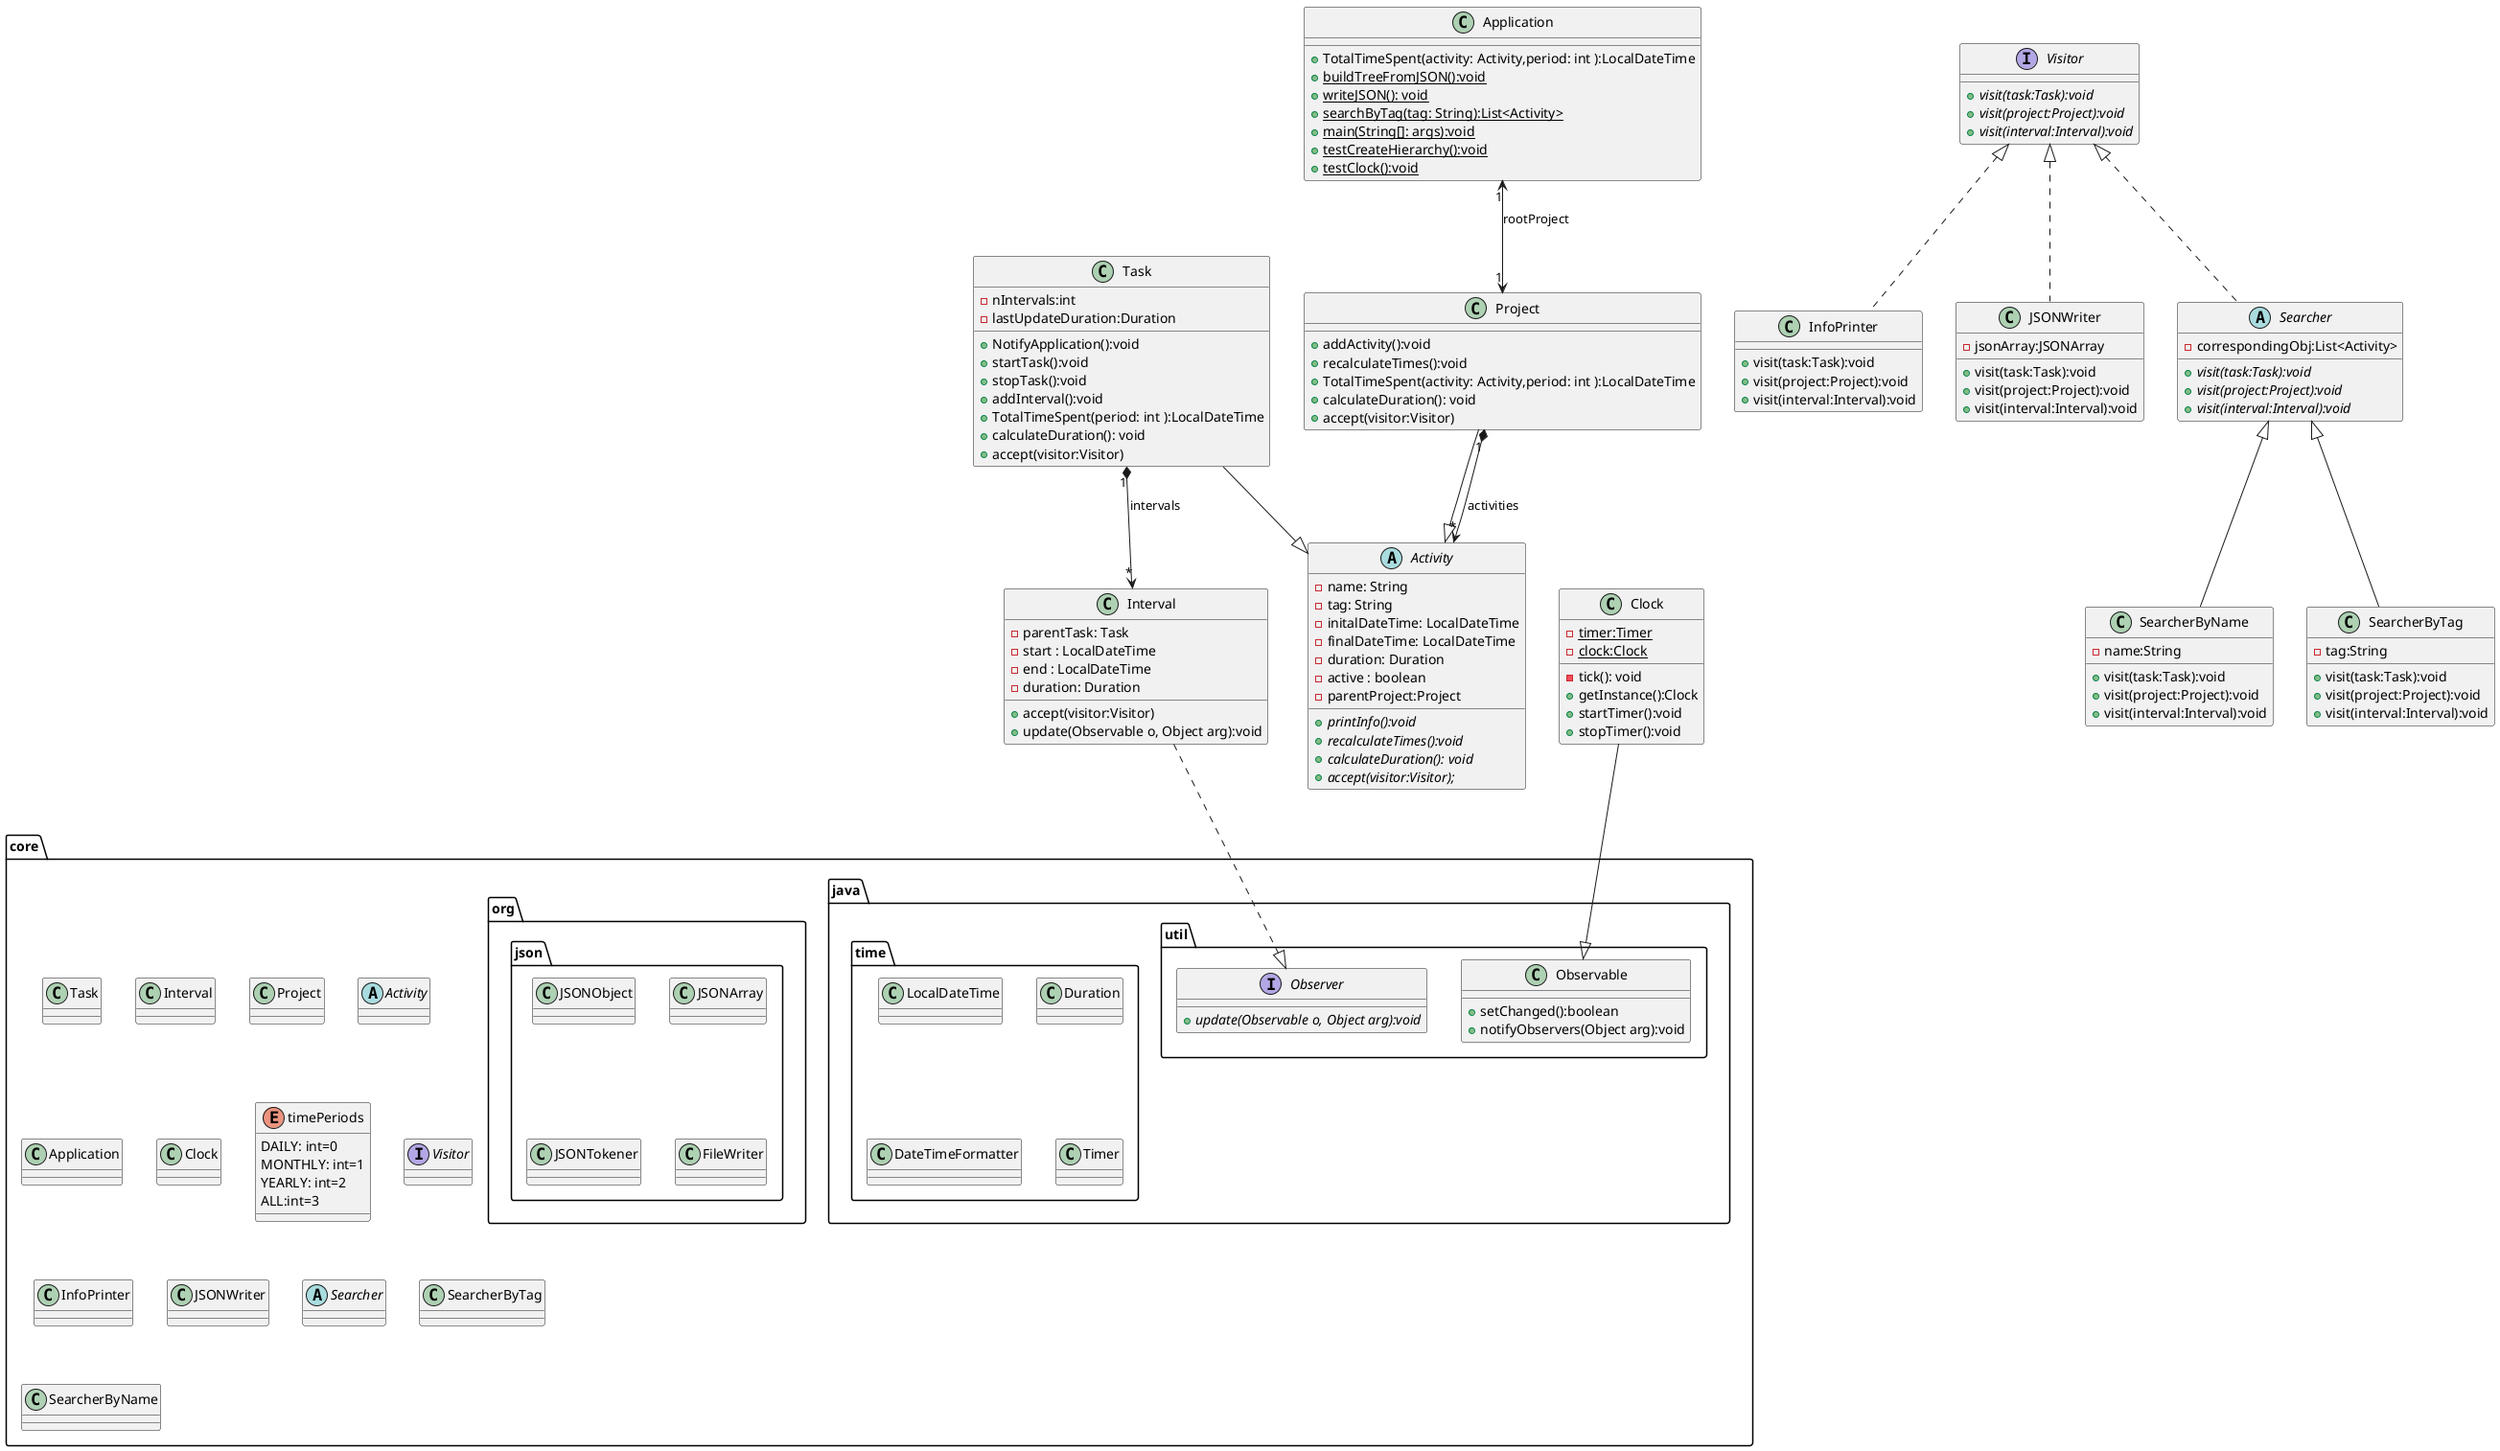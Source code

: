 @startuml
package core{
    class Task
    class Interval
    class Project
    abstract class Activity
    class Application
    ' interface UserInterface
    class Clock

    package java.util{
        class Observable
        {
            + setChanged():boolean
            + notifyObservers(Object arg):void
        }
        interface Observer
        {
            + {abstract}update(Observable o, Object arg):void
        }
        }
    package java.time{
           class LocalDateTime
           class Duration
           class DateTimeFormatter
           class Timer
        }
    package org.json{
        class JSONObject
        class JSONArray
        class JSONTokener
        class FileWriter
    }
    enum timePeriods{
        DAILY: int=0
        MONTHLY: int=1
        YEARLY: int=2
        ALL:int=3
    }
    interface Visitor
    class InfoPrinter
    class JSONWriter
    abstract Searcher
    class SearcherByTag
    class SearcherByName
}

interface Visitor{
    +{abstract}visit(task:Task):void
    +{abstract}visit(project:Project):void
    +{abstract}visit(interval:Interval):void
}

class InfoPrinter{
    +visit(task:Task):void
    +visit(project:Project):void
    +visit(interval:Interval):void
}
class JSONWriter{
    - jsonArray:JSONArray
    +visit(task:Task):void
    +visit(project:Project):void
    +visit(interval:Interval):void
}
abstract class Searcher{
    - correspondingObj:List<Activity>
    +{abstract}visit(task:Task):void
    +{abstract}visit(project:Project):void
    +{abstract}visit(interval:Interval):void
}
class SearcherByName{
    - name:String
    +visit(task:Task):void
    +visit(project:Project):void
    +visit(interval:Interval):void
}
class SearcherByTag{
    - tag:String
    +visit(task:Task):void
    +visit(project:Project):void
    +visit(interval:Interval):void
}
abstract Activity{
    - name: String
    -tag: String
    - initalDateTime: LocalDateTime
    - finalDateTime: LocalDateTime
    - duration: Duration
    - active : boolean
    - parentProject:Project
    + {abstract}printInfo():void
    + {abstract}recalculateTimes():void
    + {abstract}calculateDuration(): void
     +{abstract}accept(visitor:Visitor);
}
class Application{
    + TotalTimeSpent(activity: Activity,period: int ):LocalDateTime
    + {static}buildTreeFromJSON():void
    + {static}writeJSON(): void
    + {static}searchByTag(tag: String):List<Activity>
    + {static}main(String[]: args):void
    + {static}testCreateHierarchy():void
    + {static}testClock():void
}
class Project{
    + addActivity():void
    + recalculateTimes():void
    + TotalTimeSpent(activity: Activity,period: int ):LocalDateTime
    + calculateDuration(): void
    + accept(visitor:Visitor)
}
class Task{
    -nIntervals:int
    -lastUpdateDuration:Duration
    + NotifyApplication():void
    + startTask():void
    + stopTask():void
    + addInterval():void
    + TotalTimeSpent(period: int ):LocalDateTime
    + calculateDuration(): void
    + accept(visitor:Visitor)
}
class Interval{
    - parentTask: Task
    - start : LocalDateTime
    - end : LocalDateTime
    - duration: Duration
    + accept(visitor:Visitor)
    + update(Observable o, Object arg):void
}
class Clock{
    - {static}timer:Timer
    - {static} clock:Clock
    - tick(): void
    + getInstance():Clock
    +startTimer():void
    +stopTimer():void
}
Application "1"<--> "1"Project: "rootProject"
Project --|> Activity
Project "1"*-->"*"Activity: "activities "
Task --|> Activity
Task "1"*-->"*"Interval:"intervals"
Clock --|> Observable
Interval ..|> Observer
Visitor<|..InfoPrinter
Visitor<|..JSONWriter
Visitor<|..Searcher
Searcher<|--SearcherByName
Searcher<|--SearcherByTag




@enduml